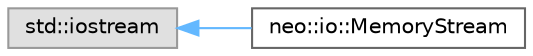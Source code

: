digraph "Graphical Class Hierarchy"
{
 // LATEX_PDF_SIZE
  bgcolor="transparent";
  edge [fontname=Helvetica,fontsize=10,labelfontname=Helvetica,labelfontsize=10];
  node [fontname=Helvetica,fontsize=10,shape=box,height=0.2,width=0.4];
  rankdir="LR";
  Node0 [id="Node000000",label="std::iostream",height=0.2,width=0.4,color="grey60", fillcolor="#E0E0E0", style="filled",tooltip=" "];
  Node0 -> Node1 [id="edge332_Node000000_Node000001",dir="back",color="steelblue1",style="solid",tooltip=" "];
  Node1 [id="Node000001",label="neo::io::MemoryStream",height=0.2,width=0.4,color="grey40", fillcolor="white", style="filled",URL="$classneo_1_1io_1_1_memory_stream.html",tooltip="A stream that operates on memory."];
}
